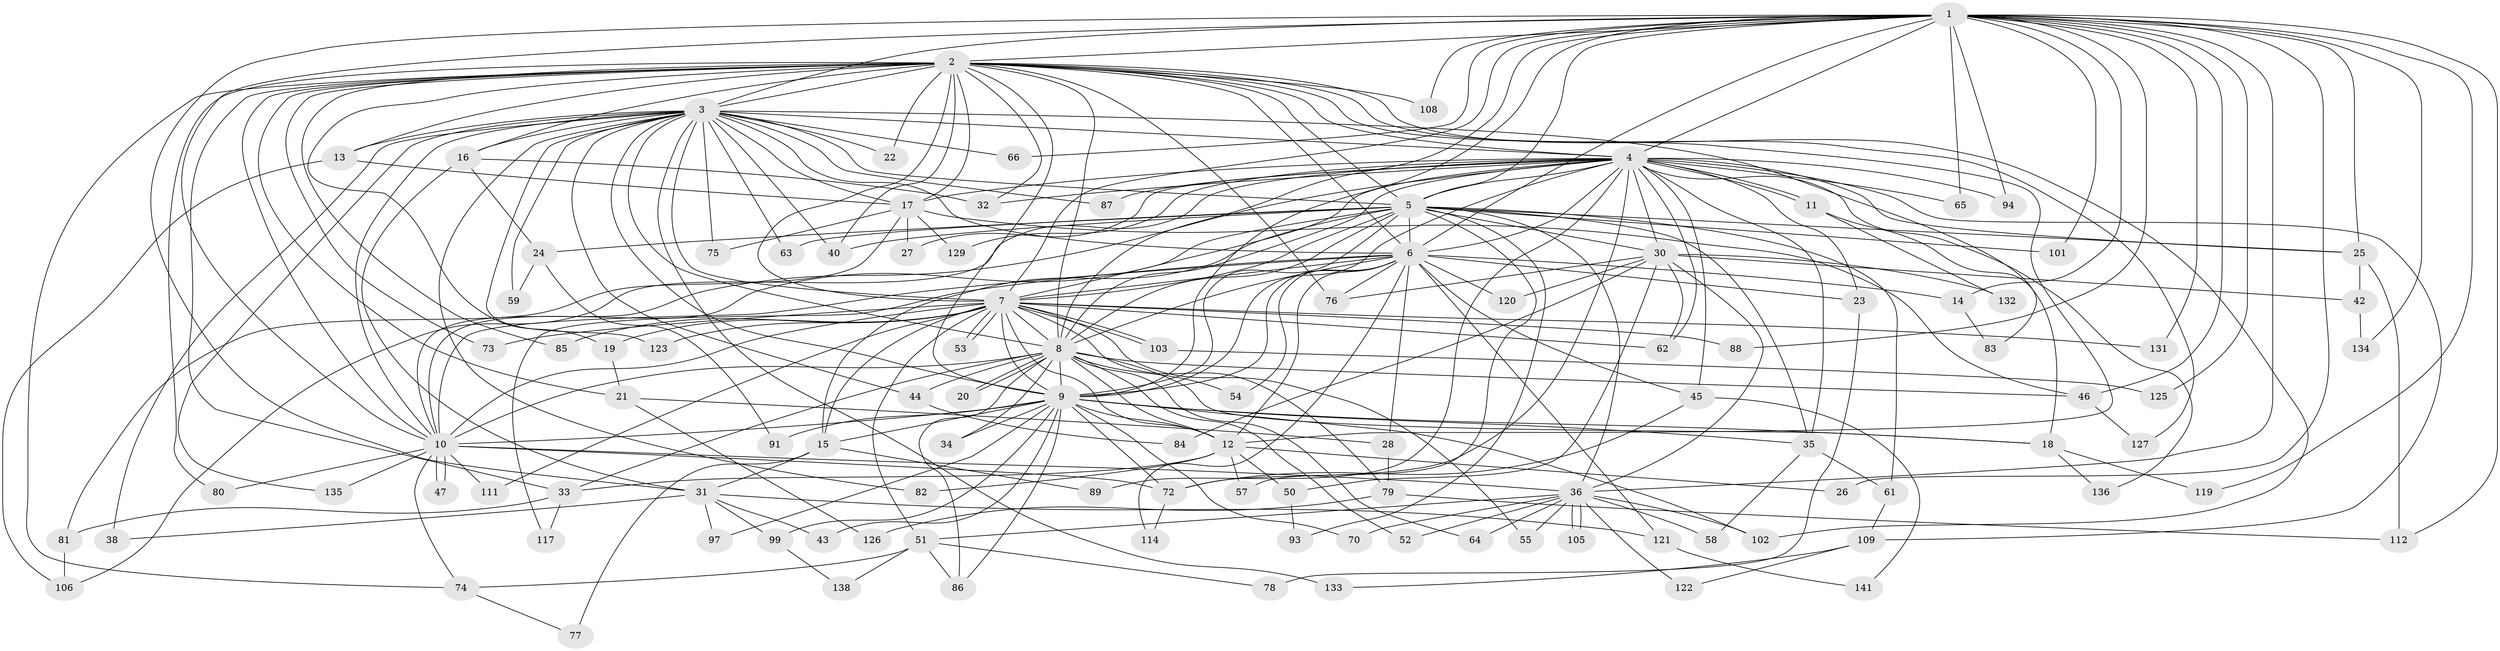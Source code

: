 // original degree distribution, {25: 0.007042253521126761, 28: 0.014084507042253521, 27: 0.007042253521126761, 23: 0.007042253521126761, 22: 0.007042253521126761, 26: 0.007042253521126761, 20: 0.007042253521126761, 24: 0.007042253521126761, 18: 0.007042253521126761, 4: 0.1056338028169014, 10: 0.007042253521126761, 3: 0.19718309859154928, 6: 0.007042253521126761, 5: 0.02112676056338028, 9: 0.007042253521126761, 2: 0.5633802816901409, 11: 0.007042253521126761, 8: 0.007042253521126761, 14: 0.007042253521126761}
// Generated by graph-tools (version 1.1) at 2025/41/03/06/25 10:41:41]
// undirected, 110 vertices, 270 edges
graph export_dot {
graph [start="1"]
  node [color=gray90,style=filled];
  1 [super="+37"];
  2 [super="+116"];
  3 [super="+68"];
  4 [super="+49"];
  5 [super="+137"];
  6 [super="+56"];
  7 [super="+67"];
  8 [super="+29"];
  9 [super="+95"];
  10 [super="+115"];
  11;
  12 [super="+41"];
  13 [super="+130"];
  14;
  15 [super="+104"];
  16 [super="+142"];
  17 [super="+39"];
  18 [super="+139"];
  19;
  20;
  21;
  22;
  23;
  24;
  25 [super="+107"];
  26;
  27;
  28;
  30 [super="+140"];
  31;
  32;
  33 [super="+60"];
  34;
  35 [super="+48"];
  36 [super="+128"];
  38;
  40 [super="+69"];
  42;
  43;
  44;
  45 [super="+96"];
  46 [super="+71"];
  47;
  50;
  51 [super="+92"];
  52;
  53;
  54;
  55;
  57;
  58;
  59;
  61;
  62 [super="+100"];
  63;
  64;
  65;
  66;
  70;
  72 [super="+98"];
  73;
  74;
  75;
  76 [super="+90"];
  77;
  78;
  79;
  80;
  81 [super="+110"];
  82;
  83;
  84;
  85;
  86 [super="+118"];
  87;
  88;
  89;
  91;
  93;
  94;
  97;
  99;
  101;
  102 [super="+113"];
  103;
  105;
  106;
  108;
  109;
  111;
  112 [super="+124"];
  114;
  117;
  119;
  120;
  121;
  122;
  123;
  125;
  126;
  127;
  129;
  131;
  132;
  133;
  134;
  135;
  136;
  138;
  141;
  1 -- 2;
  1 -- 3;
  1 -- 4;
  1 -- 5 [weight=2];
  1 -- 6;
  1 -- 7;
  1 -- 8;
  1 -- 9;
  1 -- 10;
  1 -- 14;
  1 -- 25;
  1 -- 26;
  1 -- 31;
  1 -- 36;
  1 -- 65;
  1 -- 66;
  1 -- 88;
  1 -- 94;
  1 -- 108;
  1 -- 119;
  1 -- 125;
  1 -- 131;
  1 -- 134;
  1 -- 101;
  1 -- 46;
  1 -- 112;
  2 -- 3;
  2 -- 4;
  2 -- 5;
  2 -- 6;
  2 -- 7;
  2 -- 8;
  2 -- 9;
  2 -- 10;
  2 -- 12;
  2 -- 13;
  2 -- 16;
  2 -- 17;
  2 -- 19;
  2 -- 21;
  2 -- 22;
  2 -- 32;
  2 -- 40 [weight=2];
  2 -- 73;
  2 -- 74;
  2 -- 76;
  2 -- 80;
  2 -- 85;
  2 -- 102;
  2 -- 108;
  2 -- 127;
  2 -- 33;
  3 -- 4;
  3 -- 5;
  3 -- 6 [weight=2];
  3 -- 7;
  3 -- 8;
  3 -- 9;
  3 -- 10;
  3 -- 13;
  3 -- 16;
  3 -- 17;
  3 -- 22;
  3 -- 38;
  3 -- 40;
  3 -- 44;
  3 -- 59;
  3 -- 63;
  3 -- 66;
  3 -- 75;
  3 -- 82;
  3 -- 83;
  3 -- 87;
  3 -- 123;
  3 -- 133;
  3 -- 135;
  4 -- 5;
  4 -- 6;
  4 -- 7;
  4 -- 8;
  4 -- 9;
  4 -- 10;
  4 -- 11;
  4 -- 11;
  4 -- 23;
  4 -- 27;
  4 -- 30;
  4 -- 35;
  4 -- 45;
  4 -- 62;
  4 -- 65;
  4 -- 87;
  4 -- 89;
  4 -- 94;
  4 -- 109;
  4 -- 129;
  4 -- 136;
  4 -- 32;
  4 -- 106;
  4 -- 25;
  4 -- 72;
  4 -- 17;
  5 -- 6;
  5 -- 7;
  5 -- 8;
  5 -- 9;
  5 -- 10;
  5 -- 24;
  5 -- 25;
  5 -- 30 [weight=2];
  5 -- 36;
  5 -- 57;
  5 -- 61;
  5 -- 63;
  5 -- 93;
  5 -- 101;
  5 -- 15;
  5 -- 40;
  5 -- 35;
  6 -- 7;
  6 -- 8;
  6 -- 9 [weight=3];
  6 -- 10;
  6 -- 14;
  6 -- 23;
  6 -- 28;
  6 -- 45;
  6 -- 54;
  6 -- 114;
  6 -- 117;
  6 -- 120;
  6 -- 121;
  6 -- 12;
  6 -- 76;
  7 -- 8;
  7 -- 9;
  7 -- 10;
  7 -- 15;
  7 -- 19;
  7 -- 51;
  7 -- 53;
  7 -- 53;
  7 -- 55;
  7 -- 62;
  7 -- 73;
  7 -- 79;
  7 -- 85;
  7 -- 88;
  7 -- 103;
  7 -- 103;
  7 -- 111;
  7 -- 123;
  7 -- 131;
  7 -- 12;
  8 -- 9;
  8 -- 10 [weight=2];
  8 -- 20;
  8 -- 20;
  8 -- 33;
  8 -- 34;
  8 -- 46;
  8 -- 52;
  8 -- 54;
  8 -- 64;
  8 -- 86;
  8 -- 12;
  8 -- 44;
  8 -- 18;
  9 -- 10;
  9 -- 12;
  9 -- 15;
  9 -- 18;
  9 -- 34;
  9 -- 35;
  9 -- 43;
  9 -- 70;
  9 -- 72;
  9 -- 91;
  9 -- 97;
  9 -- 99;
  9 -- 86;
  9 -- 102;
  10 -- 47;
  10 -- 47;
  10 -- 72;
  10 -- 74;
  10 -- 80;
  10 -- 111;
  10 -- 135;
  10 -- 36;
  11 -- 18;
  11 -- 132;
  12 -- 26;
  12 -- 33;
  12 -- 50;
  12 -- 57;
  12 -- 82;
  13 -- 106;
  13 -- 17;
  14 -- 83;
  15 -- 31;
  15 -- 77;
  15 -- 89;
  16 -- 24;
  16 -- 32;
  16 -- 31;
  17 -- 27;
  17 -- 46;
  17 -- 75;
  17 -- 81;
  17 -- 129;
  18 -- 119;
  18 -- 136;
  19 -- 21;
  21 -- 28;
  21 -- 126;
  23 -- 78;
  24 -- 59;
  24 -- 91;
  25 -- 42;
  25 -- 112;
  28 -- 79;
  30 -- 42;
  30 -- 50;
  30 -- 76;
  30 -- 84;
  30 -- 120;
  30 -- 132;
  30 -- 36;
  30 -- 62;
  31 -- 38;
  31 -- 43;
  31 -- 97;
  31 -- 99;
  31 -- 121;
  33 -- 81;
  33 -- 117;
  35 -- 61;
  35 -- 58;
  36 -- 51;
  36 -- 52;
  36 -- 55;
  36 -- 58;
  36 -- 64;
  36 -- 70;
  36 -- 102;
  36 -- 105;
  36 -- 105;
  36 -- 122;
  42 -- 134;
  44 -- 84;
  45 -- 72;
  45 -- 141;
  46 -- 127;
  50 -- 93;
  51 -- 78;
  51 -- 86;
  51 -- 74;
  51 -- 138;
  61 -- 109;
  72 -- 114;
  74 -- 77;
  79 -- 112;
  79 -- 126;
  81 -- 106;
  99 -- 138;
  103 -- 125;
  109 -- 122;
  109 -- 133;
  121 -- 141;
}
